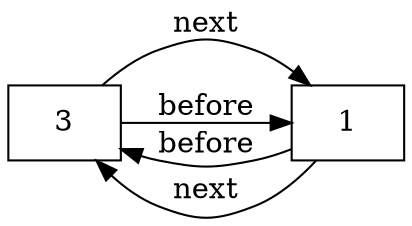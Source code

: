 digraph list_state_diagram {
	node [shape=box]
	rankdir=LR
	node_3 [label=3]
	node_1 [label=1]
	node_3 -> node_1 [label=next]
	node_1 -> node_3 [label=before]
	node_1 -> node_3 [label=next]
	node_3 -> node_1 [label=before]
}
